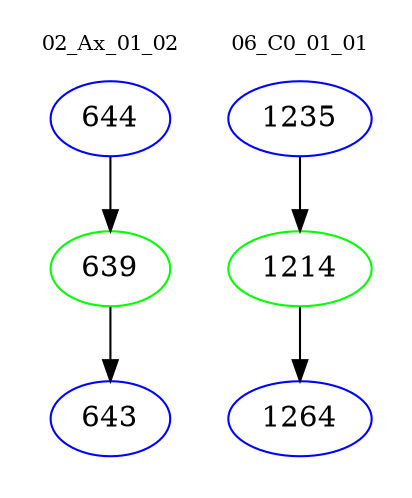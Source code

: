 digraph{
subgraph cluster_0 {
color = white
label = "02_Ax_01_02";
fontsize=10;
T0_644 [label="644", color="blue"]
T0_644 -> T0_639 [color="black"]
T0_639 [label="639", color="green"]
T0_639 -> T0_643 [color="black"]
T0_643 [label="643", color="blue"]
}
subgraph cluster_1 {
color = white
label = "06_C0_01_01";
fontsize=10;
T1_1235 [label="1235", color="blue"]
T1_1235 -> T1_1214 [color="black"]
T1_1214 [label="1214", color="green"]
T1_1214 -> T1_1264 [color="black"]
T1_1264 [label="1264", color="blue"]
}
}
